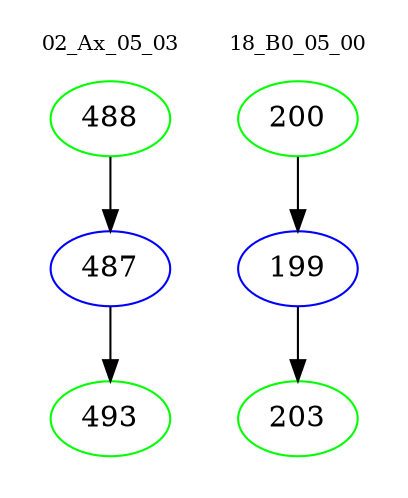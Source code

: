 digraph{
subgraph cluster_0 {
color = white
label = "02_Ax_05_03";
fontsize=10;
T0_488 [label="488", color="green"]
T0_488 -> T0_487 [color="black"]
T0_487 [label="487", color="blue"]
T0_487 -> T0_493 [color="black"]
T0_493 [label="493", color="green"]
}
subgraph cluster_1 {
color = white
label = "18_B0_05_00";
fontsize=10;
T1_200 [label="200", color="green"]
T1_200 -> T1_199 [color="black"]
T1_199 [label="199", color="blue"]
T1_199 -> T1_203 [color="black"]
T1_203 [label="203", color="green"]
}
}
